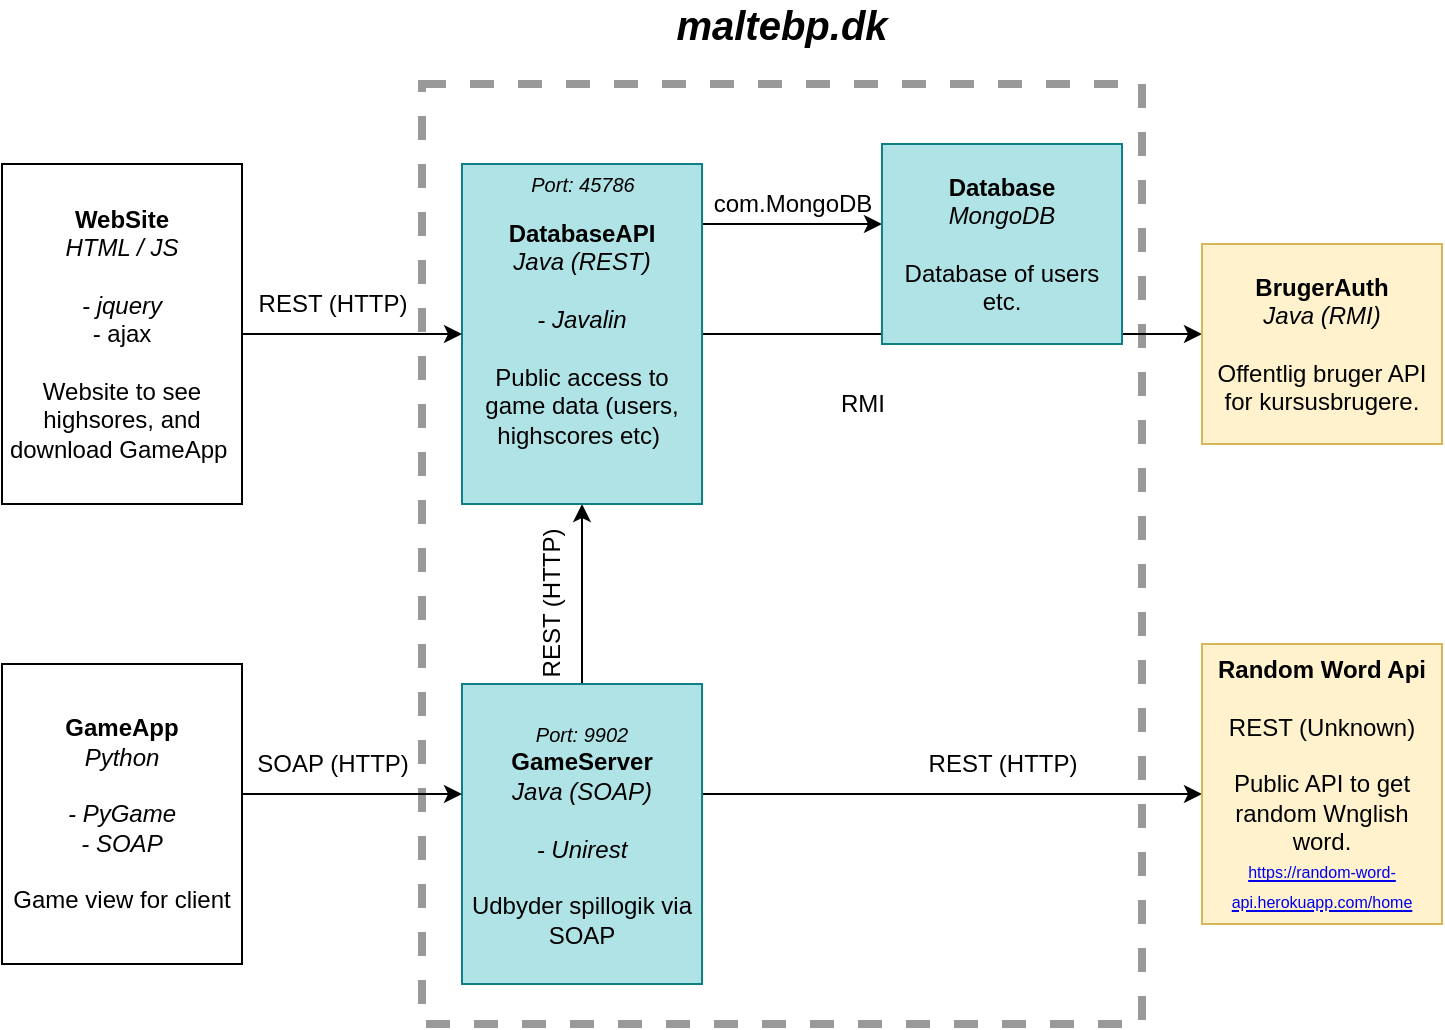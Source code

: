 <mxfile version="12.8.4" type="github">
  <diagram id="nnTAs1MfJtq3i2q6aaK8" name="Page-1">
    <mxGraphModel dx="1038" dy="536" grid="1" gridSize="10" guides="1" tooltips="1" connect="1" arrows="1" fold="1" page="1" pageScale="1" pageWidth="5000" pageHeight="5000" math="0" shadow="0">
      <root>
        <mxCell id="0" />
        <mxCell id="1" parent="0" />
        <mxCell id="SRb2F7GsxGhOm74NIMbP-35" value="" style="rounded=0;whiteSpace=wrap;html=1;strokeColor=#999999;dashed=1;fillColor=none;strokeWidth=4;" parent="1" vertex="1">
          <mxGeometry x="480" y="100" width="360" height="470" as="geometry" />
        </mxCell>
        <mxCell id="SRb2F7GsxGhOm74NIMbP-33" style="edgeStyle=orthogonalEdgeStyle;rounded=0;orthogonalLoop=1;jettySize=auto;html=1;strokeColor=#000000;shadow=0;comic=0;" parent="1" source="SRb2F7GsxGhOm74NIMbP-12" target="SRb2F7GsxGhOm74NIMbP-16" edge="1">
          <mxGeometry relative="1" as="geometry" />
        </mxCell>
        <mxCell id="pXl-28BVrEAQmyrSrW1X-3" style="edgeStyle=orthogonalEdgeStyle;rounded=0;orthogonalLoop=1;jettySize=auto;html=1;" parent="1" source="SRb2F7GsxGhOm74NIMbP-12" target="pXl-28BVrEAQmyrSrW1X-2" edge="1">
          <mxGeometry relative="1" as="geometry">
            <Array as="points">
              <mxPoint x="860" y="455" />
              <mxPoint x="860" y="455" />
            </Array>
          </mxGeometry>
        </mxCell>
        <mxCell id="SRb2F7GsxGhOm74NIMbP-12" value="&lt;i style=&quot;font-size: 10px&quot;&gt;Port: 9902&lt;/i&gt;&lt;br&gt;&lt;b&gt;&lt;font style=&quot;font-size: 12px&quot;&gt;GameServer&lt;/font&gt;&lt;/b&gt;&lt;br&gt;&lt;i&gt;Java (SOAP)&lt;br&gt;&lt;br&gt;- Unirest&lt;br&gt;&lt;/i&gt;&lt;br&gt;Udbyder spillogik via SOAP" style="rounded=0;whiteSpace=wrap;html=1;fillColor=#b0e3e6;strokeColor=#0e8088;" parent="1" vertex="1">
          <mxGeometry x="500" y="400" width="120" height="150" as="geometry" />
        </mxCell>
        <mxCell id="xCrF7VmuerYYk6pL3oC7-4" style="edgeStyle=orthogonalEdgeStyle;rounded=0;orthogonalLoop=1;jettySize=auto;html=1;" edge="1" parent="1" source="SRb2F7GsxGhOm74NIMbP-14" target="SRb2F7GsxGhOm74NIMbP-12">
          <mxGeometry relative="1" as="geometry">
            <Array as="points">
              <mxPoint x="470" y="455" />
              <mxPoint x="470" y="455" />
            </Array>
          </mxGeometry>
        </mxCell>
        <mxCell id="SRb2F7GsxGhOm74NIMbP-14" value="&lt;b&gt;GameApp&lt;br&gt;&lt;/b&gt;&lt;i&gt;Python&lt;/i&gt;&lt;br&gt;&lt;br&gt;&lt;i&gt;- PyGame&lt;/i&gt;&lt;br&gt;&lt;i&gt;- SOAP&lt;/i&gt;&lt;br&gt;&lt;br&gt;Game view for client" style="rounded=0;whiteSpace=wrap;html=1;strokeColor=#000000;" parent="1" vertex="1">
          <mxGeometry x="270" y="390" width="120" height="150" as="geometry" />
        </mxCell>
        <mxCell id="SRb2F7GsxGhOm74NIMbP-15" value="&lt;b&gt;WebSite&lt;br&gt;&lt;/b&gt;&lt;i&gt;HTML / JS&lt;/i&gt;&lt;br&gt;&lt;br&gt;&lt;i&gt;- jquery&lt;br&gt;&lt;/i&gt;- ajax&lt;br&gt;&lt;br&gt;Website to see highsores, and download GameApp&amp;nbsp;" style="rounded=0;whiteSpace=wrap;html=1;strokeColor=#000000;" parent="1" vertex="1">
          <mxGeometry x="270" y="140" width="120" height="170" as="geometry" />
        </mxCell>
        <mxCell id="SRb2F7GsxGhOm74NIMbP-31" style="edgeStyle=orthogonalEdgeStyle;rounded=0;orthogonalLoop=1;jettySize=auto;html=1;strokeColor=#000000;" parent="1" source="SRb2F7GsxGhOm74NIMbP-16" target="SRb2F7GsxGhOm74NIMbP-17" edge="1">
          <mxGeometry relative="1" as="geometry">
            <Array as="points">
              <mxPoint x="655" y="170" />
              <mxPoint x="655" y="170" />
            </Array>
          </mxGeometry>
        </mxCell>
        <mxCell id="SRb2F7GsxGhOm74NIMbP-32" style="edgeStyle=orthogonalEdgeStyle;rounded=0;orthogonalLoop=1;jettySize=auto;html=1;strokeColor=#000000;comic=0;" parent="1" source="SRb2F7GsxGhOm74NIMbP-16" target="SRb2F7GsxGhOm74NIMbP-18" edge="1">
          <mxGeometry relative="1" as="geometry">
            <Array as="points">
              <mxPoint x="870" y="270" />
              <mxPoint x="870" y="270" />
            </Array>
          </mxGeometry>
        </mxCell>
        <mxCell id="SRb2F7GsxGhOm74NIMbP-16" value="&lt;b&gt;DatabaseAPI&lt;br&gt;&lt;/b&gt;&lt;i&gt;Java (REST)&lt;/i&gt;&lt;br&gt;&lt;br&gt;&lt;i&gt;- Javalin&lt;/i&gt;&lt;br&gt;&lt;br&gt;Public access to game data (users, highscores etc)&amp;nbsp;" style="rounded=0;whiteSpace=wrap;html=1;fillColor=#b0e3e6;strokeColor=#0e8088;" parent="1" vertex="1">
          <mxGeometry x="500" y="140" width="120" height="170" as="geometry" />
        </mxCell>
        <mxCell id="SRb2F7GsxGhOm74NIMbP-17" value="&lt;b&gt;Database&lt;br&gt;&lt;/b&gt;&lt;i&gt;MongoDB&lt;/i&gt;&lt;br&gt;&lt;div&gt;&lt;br&gt;&lt;/div&gt;Database of users etc." style="rounded=0;whiteSpace=wrap;html=1;fillColor=#b0e3e6;strokeColor=#0e8088;" parent="1" vertex="1">
          <mxGeometry x="710" y="130" width="120" height="100" as="geometry" />
        </mxCell>
        <mxCell id="SRb2F7GsxGhOm74NIMbP-18" value="&lt;b&gt;BrugerAuth&lt;br&gt;&lt;/b&gt;&lt;i&gt;Java (RMI)&lt;/i&gt;&lt;br&gt;&lt;br&gt;Offentlig bruger API for kursusbrugere." style="rounded=0;whiteSpace=wrap;html=1;fillColor=#fff2cc;strokeColor=#d6b656;" parent="1" vertex="1">
          <mxGeometry x="870" y="180" width="120" height="100" as="geometry" />
        </mxCell>
        <mxCell id="SRb2F7GsxGhOm74NIMbP-25" value="" style="endArrow=classic;html=1;entryX=0;entryY=0.5;entryDx=0;entryDy=0;" parent="1" source="SRb2F7GsxGhOm74NIMbP-15" target="SRb2F7GsxGhOm74NIMbP-16" edge="1">
          <mxGeometry width="50" height="50" relative="1" as="geometry">
            <mxPoint x="370" y="275" as="sourcePoint" />
            <mxPoint x="370" y="175" as="targetPoint" />
          </mxGeometry>
        </mxCell>
        <mxCell id="SRb2F7GsxGhOm74NIMbP-36" value="&lt;font style=&quot;font-size: 20px&quot;&gt;&lt;b&gt;&lt;i&gt;maltebp.dk&lt;/i&gt;&lt;/b&gt;&lt;/font&gt;" style="text;html=1;strokeColor=none;fillColor=none;align=center;verticalAlign=middle;whiteSpace=wrap;rounded=0;dashed=1;" parent="1" vertex="1">
          <mxGeometry x="585" y="60" width="150" height="20" as="geometry" />
        </mxCell>
        <mxCell id="mAK5djfJXluSxHsJpgYY-1" value="&lt;div&gt;REST (HTTP)&lt;/div&gt;" style="text;html=1;align=center;verticalAlign=middle;resizable=0;points=[];autosize=1;rotation=-90;" parent="1" vertex="1">
          <mxGeometry x="500" y="350" width="90" height="20" as="geometry" />
        </mxCell>
        <mxCell id="mAK5djfJXluSxHsJpgYY-3" value="&lt;div&gt;REST (HTTP)&lt;/div&gt;" style="text;html=1;align=center;verticalAlign=middle;resizable=0;points=[];autosize=1;" parent="1" vertex="1">
          <mxGeometry x="390" y="200" width="90" height="20" as="geometry" />
        </mxCell>
        <mxCell id="mAK5djfJXluSxHsJpgYY-4" value="&lt;div&gt;RMI&lt;/div&gt;" style="text;html=1;align=center;verticalAlign=middle;resizable=0;points=[];autosize=1;" parent="1" vertex="1">
          <mxGeometry x="680" y="250" width="40" height="20" as="geometry" />
        </mxCell>
        <mxCell id="mAK5djfJXluSxHsJpgYY-5" value="SOAP (HTTP)" style="text;html=1;align=center;verticalAlign=middle;resizable=0;points=[];autosize=1;" parent="1" vertex="1">
          <mxGeometry x="390" y="430" width="90" height="20" as="geometry" />
        </mxCell>
        <mxCell id="mAK5djfJXluSxHsJpgYY-6" value="com.MongoDB" style="text;html=1;align=center;verticalAlign=middle;resizable=0;points=[];autosize=1;" parent="1" vertex="1">
          <mxGeometry x="620" y="150" width="90" height="20" as="geometry" />
        </mxCell>
        <mxCell id="pXl-28BVrEAQmyrSrW1X-2" value="&lt;b&gt;Random Word Api&lt;br&gt;&lt;/b&gt;&lt;i&gt;&lt;br&gt;&lt;/i&gt;REST (Unknown)&lt;br&gt;&lt;br&gt;Public API to get random Wnglish word.&lt;br&gt;&lt;a href=&quot;https://random-word-api.herokuapp.com/home&quot;&gt;&lt;font style=&quot;font-size: 8px&quot;&gt;https://random-word-api.herokuapp.com/home&lt;/font&gt;&lt;/a&gt;" style="rounded=0;whiteSpace=wrap;html=1;fillColor=#fff2cc;strokeColor=#d6b656;" parent="1" vertex="1">
          <mxGeometry x="870" y="380" width="120" height="140" as="geometry" />
        </mxCell>
        <mxCell id="pXl-28BVrEAQmyrSrW1X-4" value="&lt;div&gt;REST (HTTP)&lt;/div&gt;" style="text;html=1;align=center;verticalAlign=middle;resizable=0;points=[];autosize=1;" parent="1" vertex="1">
          <mxGeometry x="725" y="430" width="90" height="20" as="geometry" />
        </mxCell>
        <mxCell id="xCrF7VmuerYYk6pL3oC7-1" value="&lt;i&gt;&lt;font style=&quot;font-size: 10px&quot;&gt;Port: 45786&lt;/font&gt;&lt;/i&gt;" style="text;html=1;align=center;verticalAlign=middle;resizable=0;points=[];autosize=1;" vertex="1" parent="1">
          <mxGeometry x="525" y="140" width="70" height="20" as="geometry" />
        </mxCell>
      </root>
    </mxGraphModel>
  </diagram>
</mxfile>
